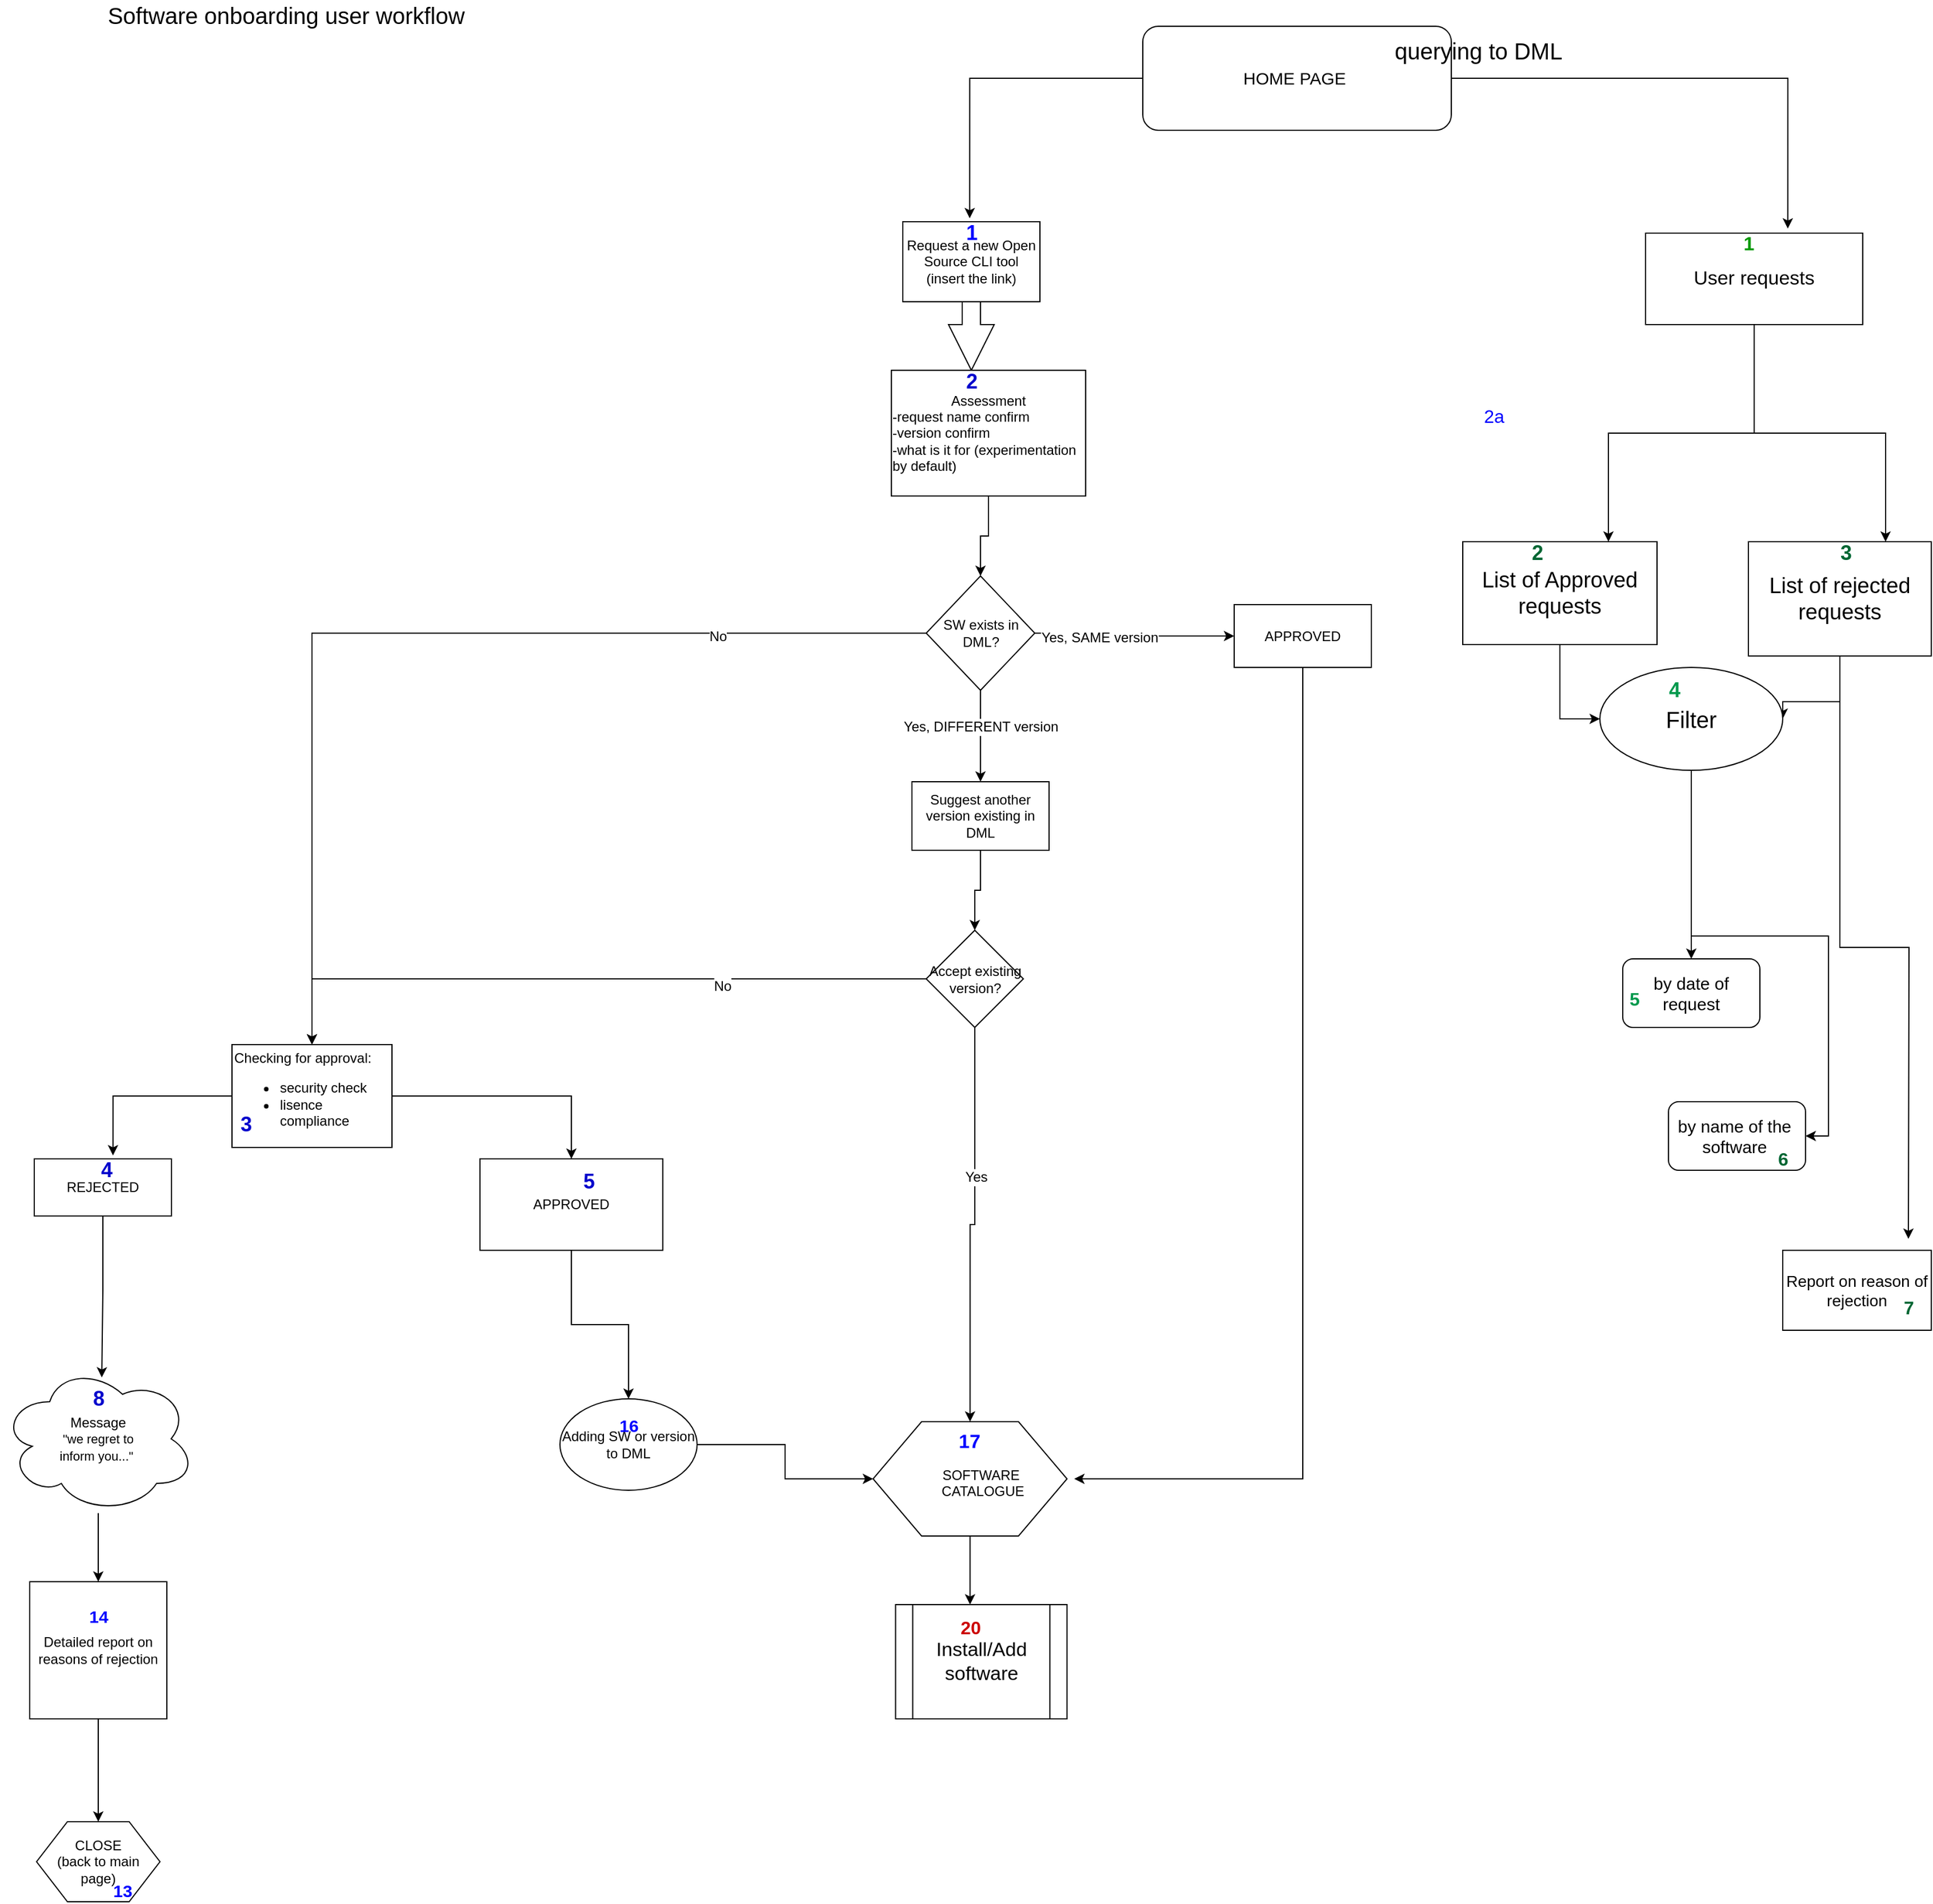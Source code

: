 <mxfile version="12.4.6" type="device"><diagram id="0llAzEVzJa9821p7wzAq" name="Page-1"><mxGraphModel dx="2470" dy="2198" grid="1" gridSize="10" guides="1" tooltips="1" connect="1" arrows="1" fold="1" page="1" pageScale="1" pageWidth="827" pageHeight="1169" math="0" shadow="0"><root><mxCell id="0"/><mxCell id="1" parent="0"/><mxCell id="ij1Nast-WUGQV4Hvbau6-1" value="&lt;font style=&quot;font-size: 20px&quot;&gt;Software onboarding user workflow&lt;/font&gt;" style="text;html=1;align=center;verticalAlign=middle;resizable=0;points=[];;autosize=1;" parent="1" vertex="1"><mxGeometry x="-5" y="-1.06" width="330" height="20" as="geometry"/></mxCell><mxCell id="ij1Nast-WUGQV4Hvbau6-2" value="Request a new Open Source CLI tool (insert the link)" style="rounded=0;whiteSpace=wrap;html=1;" parent="1" vertex="1"><mxGeometry x="700" y="190" width="120" height="70" as="geometry"/></mxCell><mxCell id="ij1Nast-WUGQV4Hvbau6-3" style="edgeStyle=orthogonalEdgeStyle;rounded=0;orthogonalLoop=1;jettySize=auto;html=1;entryX=0.574;entryY=-0.06;entryDx=0;entryDy=0;entryPerimeter=0;" parent="1" source="ij1Nast-WUGQV4Hvbau6-5" target="ij1Nast-WUGQV4Hvbau6-8" edge="1"><mxGeometry relative="1" as="geometry"/></mxCell><mxCell id="ij1Nast-WUGQV4Hvbau6-4" style="edgeStyle=orthogonalEdgeStyle;rounded=0;orthogonalLoop=1;jettySize=auto;html=1;entryX=0.5;entryY=0;entryDx=0;entryDy=0;" parent="1" source="ij1Nast-WUGQV4Hvbau6-5" target="ij1Nast-WUGQV4Hvbau6-37" edge="1"><mxGeometry relative="1" as="geometry"/></mxCell><mxCell id="ij1Nast-WUGQV4Hvbau6-5" value="Checking for approval:&lt;br&gt;&lt;ul&gt;&lt;li&gt;security check&lt;/li&gt;&lt;li&gt;lisence compliance&amp;nbsp;&lt;/li&gt;&lt;/ul&gt;" style="rounded=0;whiteSpace=wrap;html=1;align=left;" parent="1" vertex="1"><mxGeometry x="113" y="910" width="140" height="90" as="geometry"/></mxCell><mxCell id="ij1Nast-WUGQV4Hvbau6-6" style="edgeStyle=orthogonalEdgeStyle;rounded=0;orthogonalLoop=1;jettySize=auto;html=1;exitX=0.5;exitY=1;exitDx=0;exitDy=0;entryX=0.518;entryY=0.087;entryDx=0;entryDy=0;entryPerimeter=0;" parent="1" source="ij1Nast-WUGQV4Hvbau6-8" target="ij1Nast-WUGQV4Hvbau6-42" edge="1"><mxGeometry relative="1" as="geometry"><mxPoint x="0.571" y="1178.429" as="targetPoint"/></mxGeometry></mxCell><mxCell id="ij1Nast-WUGQV4Hvbau6-8" value="&lt;div&gt;REJECTED&lt;/div&gt;" style="rounded=0;whiteSpace=wrap;html=1;align=center;" parent="1" vertex="1"><mxGeometry x="-60" y="1010" width="120" height="50" as="geometry"/></mxCell><mxCell id="ij1Nast-WUGQV4Hvbau6-9" style="edgeStyle=orthogonalEdgeStyle;rounded=0;orthogonalLoop=1;jettySize=auto;html=1;entryX=0.5;entryY=0;entryDx=0;entryDy=0;" parent="1" source="ij1Nast-WUGQV4Hvbau6-10" target="ij1Nast-WUGQV4Hvbau6-28" edge="1"><mxGeometry relative="1" as="geometry"/></mxCell><mxCell id="ij1Nast-WUGQV4Hvbau6-10" value="Detailed report on reasons of rejection" style="whiteSpace=wrap;html=1;aspect=fixed;" parent="1" vertex="1"><mxGeometry x="-64" y="1380" width="120" height="120" as="geometry"/></mxCell><mxCell id="ij1Nast-WUGQV4Hvbau6-11" value="" style="html=1;shadow=0;dashed=0;align=center;verticalAlign=middle;shape=mxgraph.arrows2.arrow;dy=0.6;dx=40;direction=south;notch=0;" parent="1" vertex="1"><mxGeometry x="740" y="260" width="40" height="60" as="geometry"/></mxCell><mxCell id="ij1Nast-WUGQV4Hvbau6-12" value="" style="group" parent="1" vertex="1" connectable="0"><mxGeometry x="674" y="1240" width="176" height="100" as="geometry"/></mxCell><mxCell id="ij1Nast-WUGQV4Hvbau6-13" value="" style="shape=hexagon;perimeter=hexagonPerimeter2;whiteSpace=wrap;html=1;" parent="ij1Nast-WUGQV4Hvbau6-12" vertex="1"><mxGeometry width="169.714" height="100" as="geometry"/></mxCell><mxCell id="ij1Nast-WUGQV4Hvbau6-14" value="SOFTWARE&lt;br&gt;&amp;nbsp;CATALOGUE" style="text;html=1;align=center;" parent="ij1Nast-WUGQV4Hvbau6-12" vertex="1"><mxGeometry x="12.571" y="33.333" width="163.429" height="33.333" as="geometry"/></mxCell><mxCell id="wv7BghLvvR9udwFgRxtB-25" value="&lt;font color=&quot;#0000ff&quot; size=&quot;1&quot;&gt;&lt;b style=&quot;font-size: 17px&quot;&gt;17&lt;/b&gt;&lt;/font&gt;" style="text;html=1;align=center;verticalAlign=middle;resizable=0;points=[];;autosize=1;" parent="ij1Nast-WUGQV4Hvbau6-12" vertex="1"><mxGeometry x="68.547" y="8.333" width="30" height="20" as="geometry"/></mxCell><mxCell id="5Mc3EleJBPrwMVbZFKff-4" style="edgeStyle=orthogonalEdgeStyle;rounded=0;orthogonalLoop=1;jettySize=auto;html=1;entryX=0.5;entryY=0;entryDx=0;entryDy=0;" parent="1" source="ij1Nast-WUGQV4Hvbau6-16" target="5Mc3EleJBPrwMVbZFKff-2" edge="1"><mxGeometry relative="1" as="geometry"/></mxCell><mxCell id="ij1Nast-WUGQV4Hvbau6-16" value="&lt;br&gt;Assessment&lt;br&gt;&lt;div style=&quot;text-align: left&quot;&gt;&lt;span&gt;-request name confirm&amp;nbsp;&lt;/span&gt;&lt;/div&gt;&lt;div style=&quot;text-align: left&quot;&gt;&lt;span&gt;-version confirm&lt;/span&gt;&lt;/div&gt;&lt;div style=&quot;text-align: left&quot;&gt;&lt;span&gt;-what is it for (experimentation by default)&lt;/span&gt;&lt;/div&gt;&lt;div style=&quot;text-align: left&quot;&gt;&lt;br&gt;&lt;/div&gt;" style="rounded=0;whiteSpace=wrap;html=1;" parent="1" vertex="1"><mxGeometry x="690" y="320" width="170" height="110" as="geometry"/></mxCell><mxCell id="ij1Nast-WUGQV4Hvbau6-17" value="" style="edgeStyle=orthogonalEdgeStyle;rounded=0;orthogonalLoop=1;jettySize=auto;html=1;" parent="1" source="ij1Nast-WUGQV4Hvbau6-42" target="ij1Nast-WUGQV4Hvbau6-10" edge="1"><mxGeometry relative="1" as="geometry"/></mxCell><mxCell id="5Mc3EleJBPrwMVbZFKff-25" style="edgeStyle=orthogonalEdgeStyle;rounded=0;orthogonalLoop=1;jettySize=auto;html=1;exitX=0.5;exitY=1;exitDx=0;exitDy=0;entryX=0.5;entryY=0;entryDx=0;entryDy=0;" parent="1" source="ij1Nast-WUGQV4Hvbau6-23" target="5Mc3EleJBPrwMVbZFKff-14" edge="1"><mxGeometry relative="1" as="geometry"/></mxCell><mxCell id="ij1Nast-WUGQV4Hvbau6-23" value="Suggest another version existing in DML" style="rounded=0;whiteSpace=wrap;html=1;" parent="1" vertex="1"><mxGeometry x="708" y="680" width="120" height="60" as="geometry"/></mxCell><mxCell id="ij1Nast-WUGQV4Hvbau6-28" value="CLOSE&lt;br&gt;(back to main page)" style="shape=hexagon;perimeter=hexagonPerimeter2;whiteSpace=wrap;html=1;" parent="1" vertex="1"><mxGeometry x="-58" y="1590" width="108" height="70" as="geometry"/></mxCell><mxCell id="5Mc3EleJBPrwMVbZFKff-22" style="edgeStyle=orthogonalEdgeStyle;rounded=0;orthogonalLoop=1;jettySize=auto;html=1;exitX=0.5;exitY=1;exitDx=0;exitDy=0;entryX=0.5;entryY=0;entryDx=0;entryDy=0;" parent="1" source="ij1Nast-WUGQV4Hvbau6-37" target="ij1Nast-WUGQV4Hvbau6-39" edge="1"><mxGeometry relative="1" as="geometry"/></mxCell><mxCell id="ij1Nast-WUGQV4Hvbau6-37" value="APPROVED" style="rounded=0;whiteSpace=wrap;html=1;" parent="1" vertex="1"><mxGeometry x="330" y="1010" width="160" height="80" as="geometry"/></mxCell><mxCell id="ij1Nast-WUGQV4Hvbau6-38" style="edgeStyle=orthogonalEdgeStyle;rounded=0;orthogonalLoop=1;jettySize=auto;html=1;entryX=0;entryY=0.5;entryDx=0;entryDy=0;" parent="1" source="ij1Nast-WUGQV4Hvbau6-39" target="ij1Nast-WUGQV4Hvbau6-13" edge="1"><mxGeometry relative="1" as="geometry"><mxPoint x="734" y="1510" as="targetPoint"/></mxGeometry></mxCell><mxCell id="ij1Nast-WUGQV4Hvbau6-39" value="Adding SW or version to DML" style="ellipse;whiteSpace=wrap;html=1;" parent="1" vertex="1"><mxGeometry x="400" y="1220" width="120" height="80" as="geometry"/></mxCell><mxCell id="ij1Nast-WUGQV4Hvbau6-42" value="Message &lt;br&gt;&lt;font style=&quot;font-size: 11px&quot;&gt;&lt;font style=&quot;font-size: 11px&quot;&gt;&quot;&lt;/font&gt;&lt;font style=&quot;font-size: 11px&quot;&gt;we regret to &lt;br&gt;inform you...&quot;&lt;/font&gt;&amp;nbsp;&lt;/font&gt;" style="ellipse;shape=cloud;whiteSpace=wrap;html=1;" parent="1" vertex="1"><mxGeometry x="-89" y="1190" width="170" height="130" as="geometry"/></mxCell><mxCell id="wv7BghLvvR9udwFgRxtB-1" value="&lt;font style=&quot;font-size: 18px&quot; color=&quot;#0000ff&quot;&gt;&lt;b&gt;1&lt;/b&gt;&lt;/font&gt;" style="text;html=1;align=center;verticalAlign=middle;resizable=0;points=[];;autosize=1;" parent="1" vertex="1"><mxGeometry x="745" y="190" width="30" height="20" as="geometry"/></mxCell><mxCell id="wv7BghLvvR9udwFgRxtB-2" value="&lt;b style=&quot;font-size: 18px&quot;&gt;&lt;font color=&quot;#0000cc&quot;&gt;2&lt;/font&gt;&lt;/b&gt;" style="text;html=1;align=center;verticalAlign=middle;resizable=0;points=[];;autosize=1;" parent="1" vertex="1"><mxGeometry x="745" y="320" width="30" height="20" as="geometry"/></mxCell><mxCell id="wv7BghLvvR9udwFgRxtB-3" value="&lt;span style=&quot;font-size: 18px&quot;&gt;&lt;b&gt;&lt;font color=&quot;#0000cc&quot;&gt;3&lt;/font&gt;&lt;/b&gt;&lt;/span&gt;" style="text;html=1;align=center;verticalAlign=middle;resizable=0;points=[];;autosize=1;" parent="1" vertex="1"><mxGeometry x="110" y="970" width="30" height="20" as="geometry"/></mxCell><mxCell id="wv7BghLvvR9udwFgRxtB-4" value="&lt;font color=&quot;#0000cc&quot;&gt;&lt;span style=&quot;font-size: 18px&quot;&gt;&lt;b&gt;4&lt;/b&gt;&lt;/span&gt;&lt;/font&gt;" style="text;html=1;align=center;verticalAlign=middle;resizable=0;points=[];;autosize=1;" parent="1" vertex="1"><mxGeometry x="-12" y="1010" width="30" height="20" as="geometry"/></mxCell><mxCell id="wv7BghLvvR9udwFgRxtB-5" value="&lt;font color=&quot;#0000cc&quot;&gt;&lt;span style=&quot;font-size: 18px&quot;&gt;&lt;b&gt;5&lt;/b&gt;&lt;/span&gt;&lt;/font&gt;" style="text;html=1;align=center;verticalAlign=middle;resizable=0;points=[];;autosize=1;" parent="1" vertex="1"><mxGeometry x="410" y="1020" width="30" height="20" as="geometry"/></mxCell><mxCell id="wv7BghLvvR9udwFgRxtB-11" value="&lt;font color=&quot;#0000cc&quot;&gt;&lt;span style=&quot;font-size: 18px&quot;&gt;&lt;b&gt;8&lt;/b&gt;&lt;/span&gt;&lt;/font&gt;" style="text;html=1;align=center;verticalAlign=middle;resizable=0;points=[];;autosize=1;" parent="1" vertex="1"><mxGeometry x="-19" y="1210" width="30" height="20" as="geometry"/></mxCell><mxCell id="wv7BghLvvR9udwFgRxtB-19" value="&lt;font style=&quot;font-size: 15px&quot; color=&quot;#0000ff&quot;&gt;&lt;b&gt;13&lt;/b&gt;&lt;/font&gt;" style="text;html=1;align=center;verticalAlign=middle;resizable=0;points=[];;autosize=1;" parent="1" vertex="1"><mxGeometry x="2" y="1640" width="30" height="20" as="geometry"/></mxCell><mxCell id="wv7BghLvvR9udwFgRxtB-27" value="&lt;font style=&quot;font-size: 15px&quot; color=&quot;#0000ff&quot;&gt;&lt;b&gt;16&lt;/b&gt;&lt;/font&gt;" style="text;html=1;align=center;verticalAlign=middle;resizable=0;points=[];;autosize=1;" parent="1" vertex="1"><mxGeometry x="445" y="1232.5" width="30" height="20" as="geometry"/></mxCell><mxCell id="wv7BghLvvR9udwFgRxtB-28" value="&lt;font color=&quot;#0000ff&quot; size=&quot;1&quot;&gt;&lt;b style=&quot;font-size: 15px&quot;&gt;14&lt;/b&gt;&lt;/font&gt;" style="text;html=1;align=center;verticalAlign=middle;resizable=0;points=[];;autosize=1;" parent="1" vertex="1"><mxGeometry x="-19" y="1400" width="30" height="20" as="geometry"/></mxCell><mxCell id="wv7BghLvvR9udwFgRxtB-29" value="&lt;font style=&quot;font-size: 17px&quot;&gt;Install/Add software&lt;/font&gt;" style="shape=process;whiteSpace=wrap;html=1;backgroundOutline=1;" parent="1" vertex="1"><mxGeometry x="693.71" y="1400" width="150" height="100" as="geometry"/></mxCell><mxCell id="wv7BghLvvR9udwFgRxtB-33" style="edgeStyle=orthogonalEdgeStyle;rounded=0;orthogonalLoop=1;jettySize=auto;html=1;" parent="1" source="ij1Nast-WUGQV4Hvbau6-13" edge="1"><mxGeometry relative="1" as="geometry"><mxPoint x="758.857" y="1400" as="targetPoint"/></mxGeometry></mxCell><mxCell id="wv7BghLvvR9udwFgRxtB-34" value="&lt;font style=&quot;font-size: 16px&quot; color=&quot;#cc0000&quot;&gt;&lt;b&gt;20&lt;/b&gt;&lt;/font&gt;" style="text;html=1;align=center;verticalAlign=middle;resizable=0;points=[];;autosize=1;" parent="1" vertex="1"><mxGeometry x="744" y="1410" width="30" height="20" as="geometry"/></mxCell><mxCell id="wv7BghLvvR9udwFgRxtB-45" style="edgeStyle=orthogonalEdgeStyle;rounded=0;orthogonalLoop=1;jettySize=auto;html=1;exitX=0.5;exitY=1;exitDx=0;exitDy=0;entryX=1;entryY=0.5;entryDx=0;entryDy=0;" parent="1" source="wv7BghLvvR9udwFgRxtB-35" target="ij1Nast-WUGQV4Hvbau6-14" edge="1"><mxGeometry relative="1" as="geometry"><mxPoint x="950" y="1500" as="targetPoint"/></mxGeometry></mxCell><mxCell id="wv7BghLvvR9udwFgRxtB-35" value="APPROVED" style="rounded=0;whiteSpace=wrap;html=1;" parent="1" vertex="1"><mxGeometry x="990" y="525" width="120" height="55" as="geometry"/></mxCell><mxCell id="wv7BghLvvR9udwFgRxtB-47" style="edgeStyle=orthogonalEdgeStyle;rounded=0;orthogonalLoop=1;jettySize=auto;html=1;entryX=0.452;entryY=-0.15;entryDx=0;entryDy=0;entryPerimeter=0;" parent="1" source="wv7BghLvvR9udwFgRxtB-46" target="wv7BghLvvR9udwFgRxtB-1" edge="1"><mxGeometry relative="1" as="geometry"/></mxCell><mxCell id="wv7BghLvvR9udwFgRxtB-49" style="edgeStyle=orthogonalEdgeStyle;rounded=0;orthogonalLoop=1;jettySize=auto;html=1;entryX=0.655;entryY=-0.05;entryDx=0;entryDy=0;entryPerimeter=0;" parent="1" source="wv7BghLvvR9udwFgRxtB-46" target="wv7BghLvvR9udwFgRxtB-48" edge="1"><mxGeometry relative="1" as="geometry"/></mxCell><mxCell id="wv7BghLvvR9udwFgRxtB-46" value="&lt;font style=&quot;font-size: 15px&quot;&gt;HOME PAGE&amp;nbsp;&lt;/font&gt;" style="rounded=1;whiteSpace=wrap;html=1;" parent="1" vertex="1"><mxGeometry x="910" y="18.94" width="270" height="91.06" as="geometry"/></mxCell><mxCell id="wv7BghLvvR9udwFgRxtB-52" style="edgeStyle=orthogonalEdgeStyle;rounded=0;orthogonalLoop=1;jettySize=auto;html=1;entryX=0.75;entryY=0;entryDx=0;entryDy=0;" parent="1" source="wv7BghLvvR9udwFgRxtB-48" target="wv7BghLvvR9udwFgRxtB-51" edge="1"><mxGeometry relative="1" as="geometry"/></mxCell><mxCell id="wv7BghLvvR9udwFgRxtB-53" style="edgeStyle=orthogonalEdgeStyle;rounded=0;orthogonalLoop=1;jettySize=auto;html=1;entryX=0.75;entryY=0;entryDx=0;entryDy=0;" parent="1" source="wv7BghLvvR9udwFgRxtB-48" target="wv7BghLvvR9udwFgRxtB-50" edge="1"><mxGeometry relative="1" as="geometry"/></mxCell><mxCell id="wv7BghLvvR9udwFgRxtB-48" value="&lt;span style=&quot;font-size: 17px&quot;&gt;User requests&lt;/span&gt;" style="rounded=0;whiteSpace=wrap;html=1;" parent="1" vertex="1"><mxGeometry x="1350" y="200" width="190" height="80" as="geometry"/></mxCell><mxCell id="wv7BghLvvR9udwFgRxtB-57" style="edgeStyle=orthogonalEdgeStyle;rounded=0;orthogonalLoop=1;jettySize=auto;html=1;entryX=0;entryY=0.5;entryDx=0;entryDy=0;" parent="1" source="wv7BghLvvR9udwFgRxtB-50" target="wv7BghLvvR9udwFgRxtB-54" edge="1"><mxGeometry relative="1" as="geometry"/></mxCell><mxCell id="wv7BghLvvR9udwFgRxtB-50" value="&lt;font style=&quot;font-size: 19px&quot;&gt;List of Approved requests&lt;/font&gt;" style="rounded=0;whiteSpace=wrap;html=1;" parent="1" vertex="1"><mxGeometry x="1190" y="470" width="170" height="90" as="geometry"/></mxCell><mxCell id="wv7BghLvvR9udwFgRxtB-59" style="edgeStyle=orthogonalEdgeStyle;rounded=0;orthogonalLoop=1;jettySize=auto;html=1;entryX=1;entryY=0.5;entryDx=0;entryDy=0;" parent="1" source="wv7BghLvvR9udwFgRxtB-51" target="wv7BghLvvR9udwFgRxtB-54" edge="1"><mxGeometry relative="1" as="geometry"><Array as="points"><mxPoint x="1520" y="610"/><mxPoint x="1470" y="610"/></Array></mxGeometry></mxCell><mxCell id="wv7BghLvvR9udwFgRxtB-80" style="edgeStyle=orthogonalEdgeStyle;rounded=0;orthogonalLoop=1;jettySize=auto;html=1;" parent="1" source="wv7BghLvvR9udwFgRxtB-51" edge="1"><mxGeometry relative="1" as="geometry"><mxPoint x="1580" y="1080" as="targetPoint"/></mxGeometry></mxCell><mxCell id="wv7BghLvvR9udwFgRxtB-51" value="&lt;span style=&quot;font-size: 19px&quot;&gt;List of rejected requests&lt;/span&gt;" style="rounded=0;whiteSpace=wrap;html=1;" parent="1" vertex="1"><mxGeometry x="1440" y="470" width="160" height="100" as="geometry"/></mxCell><mxCell id="wv7BghLvvR9udwFgRxtB-60" style="edgeStyle=orthogonalEdgeStyle;rounded=0;orthogonalLoop=1;jettySize=auto;html=1;entryX=0.5;entryY=0;entryDx=0;entryDy=0;" parent="1" source="wv7BghLvvR9udwFgRxtB-54" target="wv7BghLvvR9udwFgRxtB-56" edge="1"><mxGeometry relative="1" as="geometry"/></mxCell><mxCell id="wv7BghLvvR9udwFgRxtB-64" style="edgeStyle=orthogonalEdgeStyle;rounded=0;orthogonalLoop=1;jettySize=auto;html=1;entryX=1;entryY=0.5;entryDx=0;entryDy=0;" parent="1" source="wv7BghLvvR9udwFgRxtB-54" target="wv7BghLvvR9udwFgRxtB-55" edge="1"><mxGeometry relative="1" as="geometry"/></mxCell><mxCell id="wv7BghLvvR9udwFgRxtB-54" value="&lt;font style=&quot;font-size: 20px&quot;&gt;Filter&lt;/font&gt;" style="ellipse;whiteSpace=wrap;html=1;" parent="1" vertex="1"><mxGeometry x="1310" y="580" width="160" height="90" as="geometry"/></mxCell><mxCell id="wv7BghLvvR9udwFgRxtB-55" value="&lt;font style=&quot;font-size: 15px&quot;&gt;by name of the&amp;nbsp; software&amp;nbsp;&lt;/font&gt;" style="rounded=1;whiteSpace=wrap;html=1;" parent="1" vertex="1"><mxGeometry x="1370" y="960" width="120" height="60" as="geometry"/></mxCell><mxCell id="wv7BghLvvR9udwFgRxtB-56" value="&lt;font style=&quot;font-size: 15px&quot;&gt;by date of request&lt;/font&gt;" style="rounded=1;whiteSpace=wrap;html=1;" parent="1" vertex="1"><mxGeometry x="1330" y="835" width="120" height="60" as="geometry"/></mxCell><mxCell id="wv7BghLvvR9udwFgRxtB-65" value="&lt;font style=&quot;font-size: 20px&quot;&gt;querying to DML&lt;/font&gt;&amp;nbsp;" style="text;html=1;align=center;verticalAlign=middle;resizable=0;points=[];;autosize=1;" parent="1" vertex="1"><mxGeometry x="1120" y="30" width="170" height="20" as="geometry"/></mxCell><mxCell id="wv7BghLvvR9udwFgRxtB-70" value="&lt;font style=&quot;font-size: 17px&quot; color=&quot;#009900&quot;&gt;&lt;b&gt;1&lt;/b&gt;&lt;/font&gt;" style="text;html=1;align=center;verticalAlign=middle;resizable=0;points=[];;autosize=1;" parent="1" vertex="1"><mxGeometry x="1430" y="200" width="20" height="20" as="geometry"/></mxCell><mxCell id="wv7BghLvvR9udwFgRxtB-71" value="&lt;font color=&quot;#0000ff&quot; style=&quot;font-size: 16px&quot;&gt;2a&lt;/font&gt;" style="text;html=1;align=center;verticalAlign=middle;resizable=0;points=[];;autosize=1;" parent="1" vertex="1"><mxGeometry x="1202" y="350" width="30" height="20" as="geometry"/></mxCell><mxCell id="wv7BghLvvR9udwFgRxtB-74" value="&lt;font style=&quot;font-size: 18px&quot; color=&quot;#006633&quot;&gt;&lt;b&gt;2&lt;/b&gt;&lt;/font&gt;" style="text;html=1;align=center;verticalAlign=middle;resizable=0;points=[];;autosize=1;" parent="1" vertex="1"><mxGeometry x="1240" y="470" width="30" height="20" as="geometry"/></mxCell><mxCell id="wv7BghLvvR9udwFgRxtB-75" value="&lt;font color=&quot;#006633&quot; style=&quot;font-size: 18px&quot;&gt;&lt;b&gt;3&lt;/b&gt;&lt;/font&gt;" style="text;html=1;align=center;verticalAlign=middle;resizable=0;points=[];;autosize=1;" parent="1" vertex="1"><mxGeometry x="1510" y="470" width="30" height="20" as="geometry"/></mxCell><mxCell id="wv7BghLvvR9udwFgRxtB-76" value="&lt;font style=&quot;font-size: 18px&quot; color=&quot;#00994d&quot;&gt;&lt;b&gt;4&lt;/b&gt;&lt;/font&gt;" style="text;html=1;align=center;verticalAlign=middle;resizable=0;points=[];;autosize=1;" parent="1" vertex="1"><mxGeometry x="1360" y="590" width="30" height="20" as="geometry"/></mxCell><mxCell id="wv7BghLvvR9udwFgRxtB-77" value="&lt;font style=&quot;font-size: 16px&quot; color=&quot;#00994d&quot;&gt;&lt;b&gt;5&lt;/b&gt;&lt;/font&gt;" style="text;html=1;align=center;verticalAlign=middle;resizable=0;points=[];;autosize=1;" parent="1" vertex="1"><mxGeometry x="1330" y="860" width="20" height="20" as="geometry"/></mxCell><mxCell id="wv7BghLvvR9udwFgRxtB-78" value="&lt;font style=&quot;font-size: 16px&quot; color=&quot;#006633&quot;&gt;&lt;b&gt;6&lt;/b&gt;&lt;/font&gt;" style="text;html=1;align=center;verticalAlign=middle;resizable=0;points=[];;autosize=1;" parent="1" vertex="1"><mxGeometry x="1460" y="1000" width="20" height="20" as="geometry"/></mxCell><mxCell id="wv7BghLvvR9udwFgRxtB-79" value="&lt;font style=&quot;font-size: 14px&quot;&gt;Report on reason of rejection&lt;/font&gt;" style="rounded=0;whiteSpace=wrap;html=1;" parent="1" vertex="1"><mxGeometry x="1470" y="1090" width="130" height="70" as="geometry"/></mxCell><mxCell id="wv7BghLvvR9udwFgRxtB-81" value="&lt;font color=&quot;#006633&quot; size=&quot;1&quot;&gt;&lt;b style=&quot;font-size: 16px&quot;&gt;7&lt;/b&gt;&lt;/font&gt;" style="text;html=1;align=center;verticalAlign=middle;resizable=0;points=[];;autosize=1;" parent="1" vertex="1"><mxGeometry x="1570" y="1130" width="20" height="20" as="geometry"/></mxCell><mxCell id="5Mc3EleJBPrwMVbZFKff-5" style="edgeStyle=orthogonalEdgeStyle;rounded=0;orthogonalLoop=1;jettySize=auto;html=1;exitX=1;exitY=0.5;exitDx=0;exitDy=0;entryX=0;entryY=0.5;entryDx=0;entryDy=0;" parent="1" source="5Mc3EleJBPrwMVbZFKff-2" target="wv7BghLvvR9udwFgRxtB-35" edge="1"><mxGeometry relative="1" as="geometry"><mxPoint x="830.588" y="580.471" as="targetPoint"/></mxGeometry></mxCell><mxCell id="5Mc3EleJBPrwMVbZFKff-6" value="Yes, SAME version" style="text;html=1;align=center;verticalAlign=middle;resizable=0;points=[];;labelBackgroundColor=#ffffff;" parent="5Mc3EleJBPrwMVbZFKff-5" vertex="1" connectable="0"><mxGeometry x="-0.363" y="-4" relative="1" as="geometry"><mxPoint as="offset"/></mxGeometry></mxCell><mxCell id="5Mc3EleJBPrwMVbZFKff-11" style="edgeStyle=orthogonalEdgeStyle;rounded=0;orthogonalLoop=1;jettySize=auto;html=1;entryX=0.5;entryY=0;entryDx=0;entryDy=0;" parent="1" source="5Mc3EleJBPrwMVbZFKff-2" target="ij1Nast-WUGQV4Hvbau6-23" edge="1"><mxGeometry relative="1" as="geometry"><mxPoint x="763" y="690" as="targetPoint"/></mxGeometry></mxCell><mxCell id="5Mc3EleJBPrwMVbZFKff-12" value="Yes, DIFFERENT version" style="text;html=1;align=center;verticalAlign=middle;resizable=0;points=[];;labelBackgroundColor=#ffffff;" parent="5Mc3EleJBPrwMVbZFKff-11" vertex="1" connectable="0"><mxGeometry x="-0.215" relative="1" as="geometry"><mxPoint as="offset"/></mxGeometry></mxCell><mxCell id="5Mc3EleJBPrwMVbZFKff-20" style="edgeStyle=orthogonalEdgeStyle;rounded=0;orthogonalLoop=1;jettySize=auto;html=1;entryX=0.5;entryY=0;entryDx=0;entryDy=0;" parent="1" source="5Mc3EleJBPrwMVbZFKff-2" target="ij1Nast-WUGQV4Hvbau6-5" edge="1"><mxGeometry relative="1" as="geometry"/></mxCell><mxCell id="5Mc3EleJBPrwMVbZFKff-21" value="No" style="text;html=1;align=center;verticalAlign=middle;resizable=0;points=[];;labelBackgroundColor=#ffffff;" parent="5Mc3EleJBPrwMVbZFKff-20" vertex="1" connectable="0"><mxGeometry x="-0.592" y="3" relative="1" as="geometry"><mxPoint as="offset"/></mxGeometry></mxCell><mxCell id="5Mc3EleJBPrwMVbZFKff-2" value="SW exists in DML?" style="rhombus;whiteSpace=wrap;html=1;" parent="1" vertex="1"><mxGeometry x="720.5" y="500" width="95" height="100" as="geometry"/></mxCell><mxCell id="5Mc3EleJBPrwMVbZFKff-16" style="edgeStyle=orthogonalEdgeStyle;rounded=0;orthogonalLoop=1;jettySize=auto;html=1;exitX=0.5;exitY=1;exitDx=0;exitDy=0;entryX=0.5;entryY=0;entryDx=0;entryDy=0;" parent="1" source="5Mc3EleJBPrwMVbZFKff-14" target="ij1Nast-WUGQV4Hvbau6-13" edge="1"><mxGeometry relative="1" as="geometry"><mxPoint x="763.529" y="1140" as="targetPoint"/></mxGeometry></mxCell><mxCell id="5Mc3EleJBPrwMVbZFKff-17" value="Yes" style="text;html=1;align=center;verticalAlign=middle;resizable=0;points=[];;labelBackgroundColor=#ffffff;" parent="5Mc3EleJBPrwMVbZFKff-16" vertex="1" connectable="0"><mxGeometry x="-0.252" y="1" relative="1" as="geometry"><mxPoint as="offset"/></mxGeometry></mxCell><mxCell id="5Mc3EleJBPrwMVbZFKff-18" style="edgeStyle=orthogonalEdgeStyle;rounded=0;orthogonalLoop=1;jettySize=auto;html=1;entryX=0.5;entryY=0;entryDx=0;entryDy=0;" parent="1" source="5Mc3EleJBPrwMVbZFKff-14" target="ij1Nast-WUGQV4Hvbau6-5" edge="1"><mxGeometry relative="1" as="geometry"><mxPoint x="670" y="852.5" as="targetPoint"/></mxGeometry></mxCell><mxCell id="5Mc3EleJBPrwMVbZFKff-19" value="No" style="text;html=1;align=center;verticalAlign=middle;resizable=0;points=[];;labelBackgroundColor=#ffffff;" parent="5Mc3EleJBPrwMVbZFKff-18" vertex="1" connectable="0"><mxGeometry x="-0.4" y="6" relative="1" as="geometry"><mxPoint as="offset"/></mxGeometry></mxCell><mxCell id="5Mc3EleJBPrwMVbZFKff-14" value="Accept existing version?" style="rhombus;whiteSpace=wrap;html=1;" parent="1" vertex="1"><mxGeometry x="720.5" y="810" width="85" height="85" as="geometry"/></mxCell></root></mxGraphModel></diagram></mxfile>